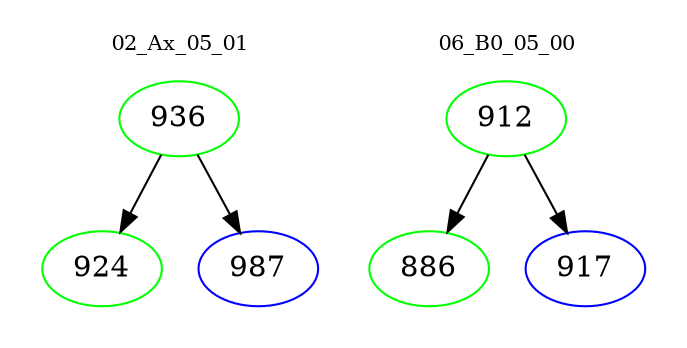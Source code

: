 digraph{
subgraph cluster_0 {
color = white
label = "02_Ax_05_01";
fontsize=10;
T0_936 [label="936", color="green"]
T0_936 -> T0_924 [color="black"]
T0_924 [label="924", color="green"]
T0_936 -> T0_987 [color="black"]
T0_987 [label="987", color="blue"]
}
subgraph cluster_1 {
color = white
label = "06_B0_05_00";
fontsize=10;
T1_912 [label="912", color="green"]
T1_912 -> T1_886 [color="black"]
T1_886 [label="886", color="green"]
T1_912 -> T1_917 [color="black"]
T1_917 [label="917", color="blue"]
}
}
